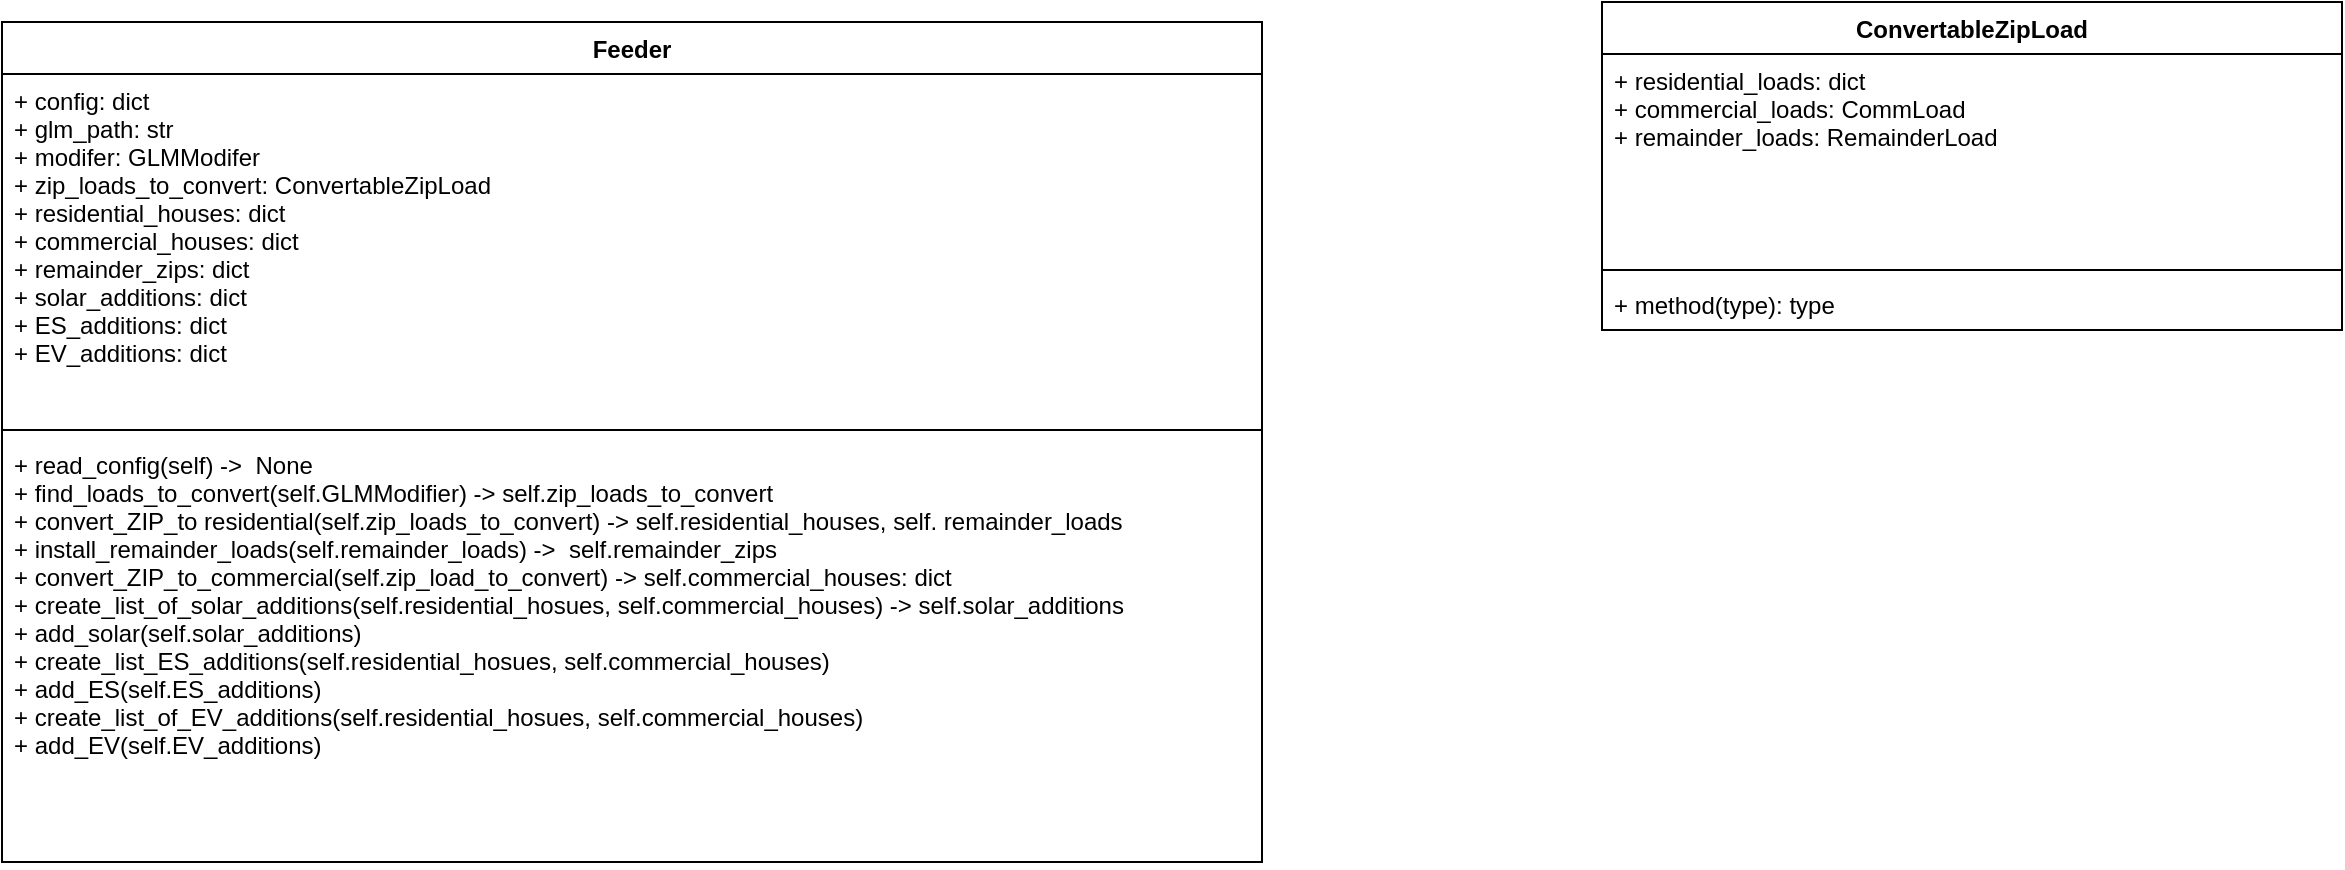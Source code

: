 <mxfile>
    <diagram id="_6Ilw0Izg3SpaSWdrWHD" name="Page-1">
        <mxGraphModel dx="721" dy="542" grid="1" gridSize="10" guides="1" tooltips="1" connect="1" arrows="1" fold="1" page="1" pageScale="1" pageWidth="10000" pageHeight="10000" math="0" shadow="0">
            <root>
                <mxCell id="0"/>
                <mxCell id="1" parent="0"/>
                <mxCell id="2" value="Feeder" style="swimlane;fontStyle=1;align=center;verticalAlign=top;childLayout=stackLayout;horizontal=1;startSize=26;horizontalStack=0;resizeParent=1;resizeParentMax=0;resizeLast=0;collapsible=1;marginBottom=0;" parent="1" vertex="1">
                    <mxGeometry x="160" y="140" width="630" height="420" as="geometry"/>
                </mxCell>
                <mxCell id="3" value="+ config: dict&#10;+ glm_path: str&#10;+ modifer: GLMModifer&#10;+ zip_loads_to_convert: ConvertableZipLoad&#10;+ residential_houses: dict&#10;+ commercial_houses: dict&#10;+ remainder_zips: dict&#10;+ solar_additions: dict&#10;+ ES_additions: dict&#10;+ EV_additions: dict" style="text;strokeColor=none;fillColor=none;align=left;verticalAlign=top;spacingLeft=4;spacingRight=4;overflow=hidden;rotatable=0;points=[[0,0.5],[1,0.5]];portConstraint=eastwest;" parent="2" vertex="1">
                    <mxGeometry y="26" width="630" height="174" as="geometry"/>
                </mxCell>
                <mxCell id="4" value="" style="line;strokeWidth=1;fillColor=none;align=left;verticalAlign=middle;spacingTop=-1;spacingLeft=3;spacingRight=3;rotatable=0;labelPosition=right;points=[];portConstraint=eastwest;strokeColor=inherit;" parent="2" vertex="1">
                    <mxGeometry y="200" width="630" height="8" as="geometry"/>
                </mxCell>
                <mxCell id="5" value="+ read_config(self) -&gt;  None&#10;+ find_loads_to_convert(self.GLMModifier) -&gt; self.zip_loads_to_convert&#10;+ convert_ZIP_to residential(self.zip_loads_to_convert) -&gt; self.residential_houses, self. remainder_loads&#10;+ install_remainder_loads(self.remainder_loads) -&gt;  self.remainder_zips&#10;+ convert_ZIP_to_commercial(self.zip_load_to_convert) -&gt; self.commercial_houses: dict&#10;+ create_list_of_solar_additions(self.residential_hosues, self.commercial_houses) -&gt; self.solar_additions&#10;+ add_solar(self.solar_additions)&#10;+ create_list_ES_additions(self.residential_hosues, self.commercial_houses)&#10;+ add_ES(self.ES_additions)&#10;+ create_list_of_EV_additions(self.residential_hosues, self.commercial_houses)&#10;+ add_EV(self.EV_additions)&#10;" style="text;strokeColor=none;fillColor=none;align=left;verticalAlign=top;spacingLeft=4;spacingRight=4;overflow=hidden;rotatable=0;points=[[0,0.5],[1,0.5]];portConstraint=eastwest;" parent="2" vertex="1">
                    <mxGeometry y="208" width="630" height="212" as="geometry"/>
                </mxCell>
                <mxCell id="9" value="ConvertableZipLoad" style="swimlane;fontStyle=1;align=center;verticalAlign=top;childLayout=stackLayout;horizontal=1;startSize=26;horizontalStack=0;resizeParent=1;resizeParentMax=0;resizeLast=0;collapsible=1;marginBottom=0;" parent="1" vertex="1">
                    <mxGeometry x="960" y="130" width="370" height="164" as="geometry"/>
                </mxCell>
                <mxCell id="10" value="+ residential_loads: dict&#10;+ commercial_loads: CommLoad&#10;+ remainder_loads: RemainderLoad" style="text;strokeColor=none;fillColor=none;align=left;verticalAlign=top;spacingLeft=4;spacingRight=4;overflow=hidden;rotatable=0;points=[[0,0.5],[1,0.5]];portConstraint=eastwest;" parent="9" vertex="1">
                    <mxGeometry y="26" width="370" height="104" as="geometry"/>
                </mxCell>
                <mxCell id="11" value="" style="line;strokeWidth=1;fillColor=none;align=left;verticalAlign=middle;spacingTop=-1;spacingLeft=3;spacingRight=3;rotatable=0;labelPosition=right;points=[];portConstraint=eastwest;strokeColor=inherit;" parent="9" vertex="1">
                    <mxGeometry y="130" width="370" height="8" as="geometry"/>
                </mxCell>
                <mxCell id="12" value="+ method(type): type" style="text;strokeColor=none;fillColor=none;align=left;verticalAlign=top;spacingLeft=4;spacingRight=4;overflow=hidden;rotatable=0;points=[[0,0.5],[1,0.5]];portConstraint=eastwest;" parent="9" vertex="1">
                    <mxGeometry y="138" width="370" height="26" as="geometry"/>
                </mxCell>
            </root>
        </mxGraphModel>
    </diagram>
</mxfile>